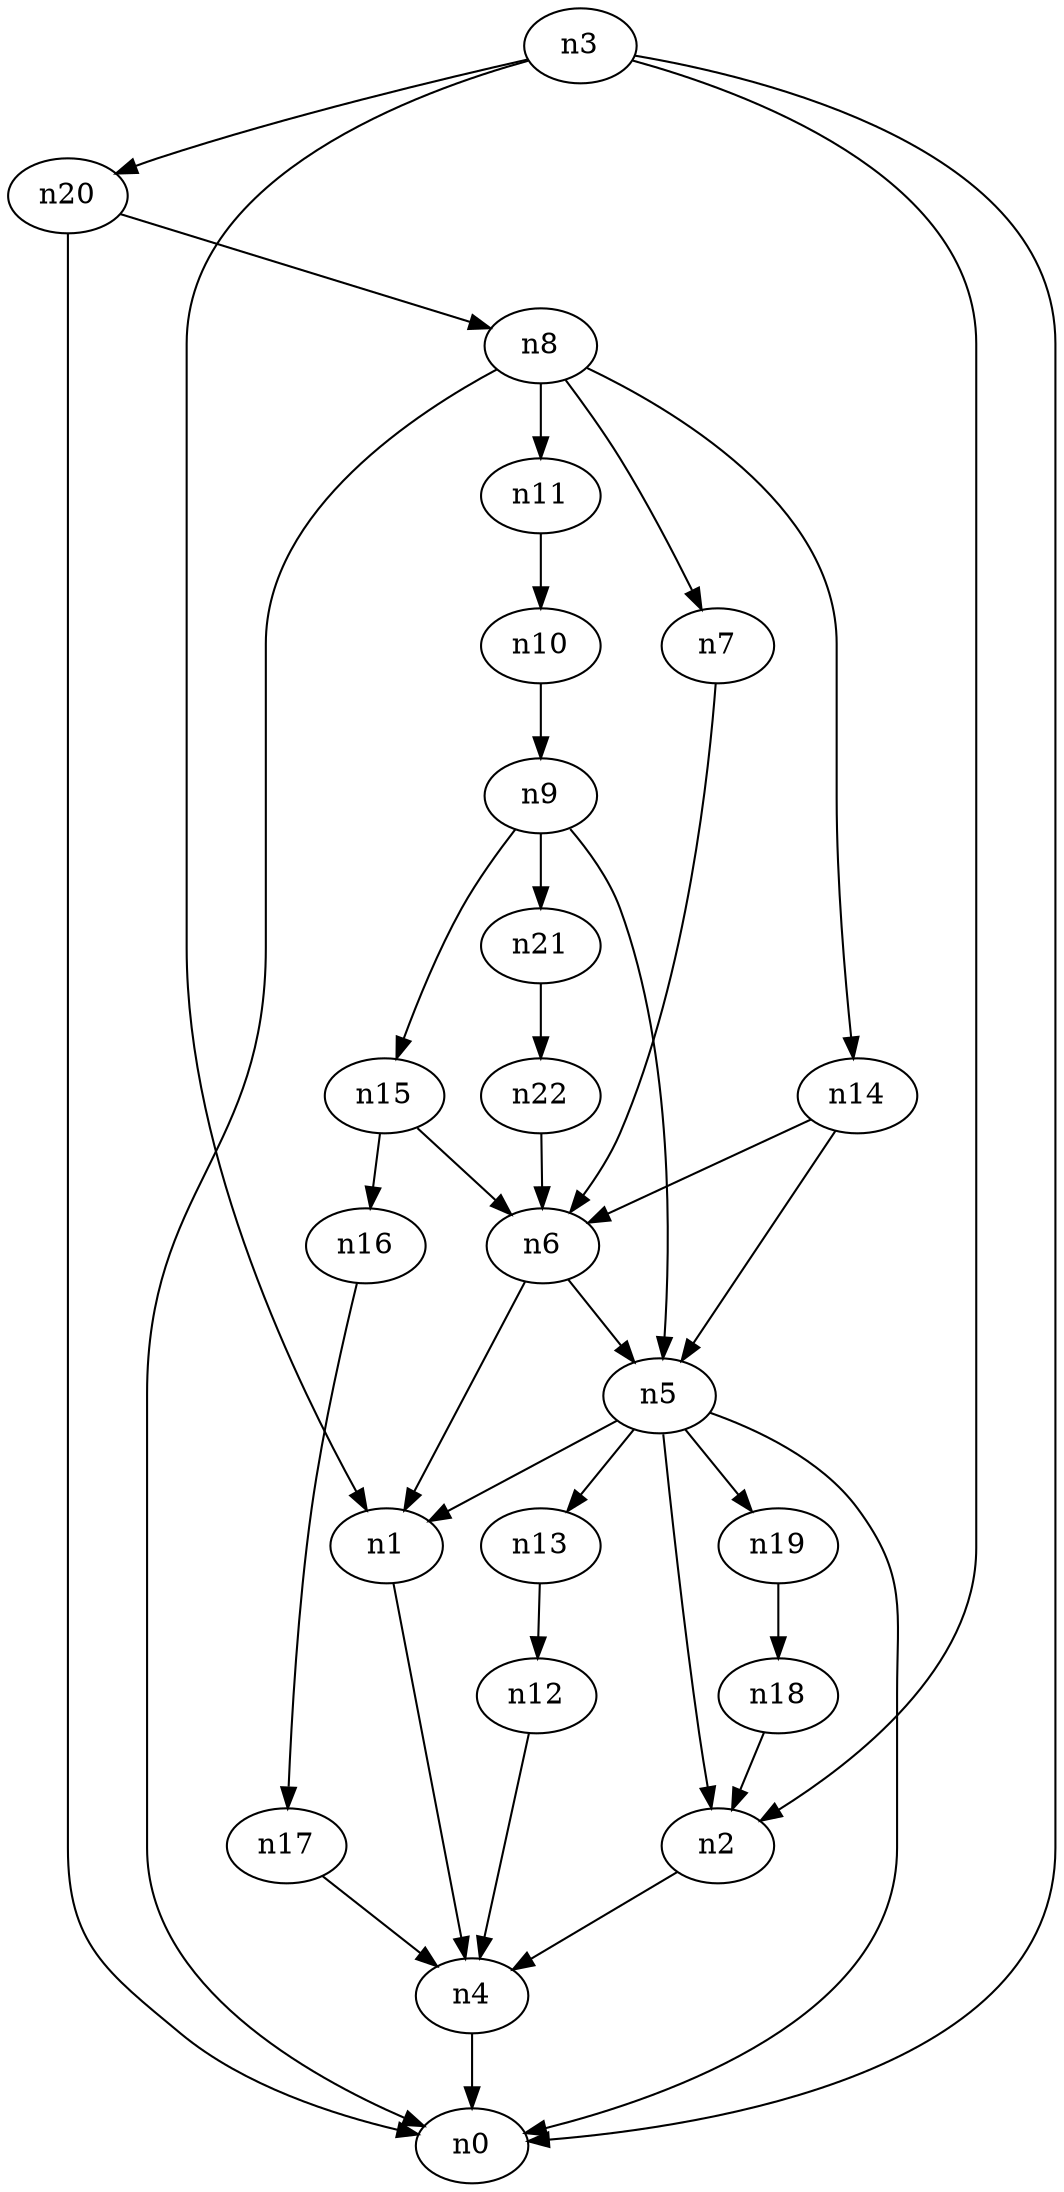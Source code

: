 digraph G {
	n1 -> n4	 [_graphml_id=e4];
	n2 -> n4	 [_graphml_id=e7];
	n3 -> n0	 [_graphml_id=e0];
	n3 -> n1	 [_graphml_id=e3];
	n3 -> n2	 [_graphml_id=e6];
	n3 -> n20	 [_graphml_id=e31];
	n4 -> n0	 [_graphml_id=e1];
	n5 -> n0	 [_graphml_id=e2];
	n5 -> n1	 [_graphml_id=e5];
	n5 -> n2	 [_graphml_id=e8];
	n5 -> n13	 [_graphml_id=e20];
	n5 -> n19	 [_graphml_id=e30];
	n6 -> n1	 [_graphml_id=e9];
	n6 -> n5	 [_graphml_id=e13];
	n7 -> n6	 [_graphml_id=e10];
	n8 -> n0	 [_graphml_id=e12];
	n8 -> n7	 [_graphml_id=e11];
	n8 -> n11	 [_graphml_id=e17];
	n8 -> n14	 [_graphml_id=e22];
	n9 -> n5	 [_graphml_id=e14];
	n9 -> n15	 [_graphml_id=e33];
	n9 -> n21	 [_graphml_id=e35];
	n10 -> n9	 [_graphml_id=e15];
	n11 -> n10	 [_graphml_id=e16];
	n12 -> n4	 [_graphml_id=e18];
	n13 -> n12	 [_graphml_id=e19];
	n14 -> n5	 [_graphml_id=e21];
	n14 -> n6	 [_graphml_id=e23];
	n15 -> n6	 [_graphml_id=e24];
	n15 -> n16	 [_graphml_id=e25];
	n16 -> n17	 [_graphml_id=e26];
	n17 -> n4	 [_graphml_id=e27];
	n18 -> n2	 [_graphml_id=e28];
	n19 -> n18	 [_graphml_id=e29];
	n20 -> n0	 [_graphml_id=e34];
	n20 -> n8	 [_graphml_id=e32];
	n21 -> n22	 [_graphml_id=e36];
	n22 -> n6	 [_graphml_id=e37];
}
